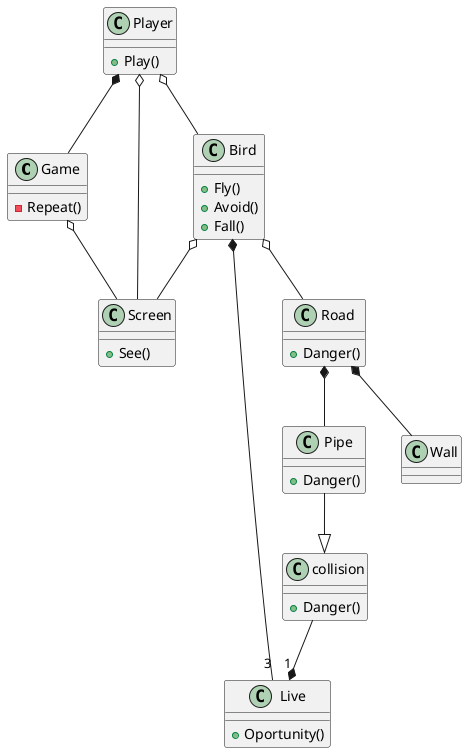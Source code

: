 @startuml

class Game{
    -Repeat()
}
class Screen{
    +See()
}
class Player{
    +Play()
}
class Bird{
    +Fly()
    +Avoid()
    +Fall()
}
class Pipe{
    +Danger()
}
class Wall{
    
}
class collision{
    +Danger()
}
class Live{
    +Oportunity()
}
class Road{
    +Danger()
}

Game o-- Screen
Player *-- Game
Player o-- Screen

Bird o-- Screen
Bird o-- Road
Bird *--"3" Live
collision --*"1" Live

Player o-- Bird

Road *-- Wall
Road *-- Pipe

Pipe --|> collision

@enduml